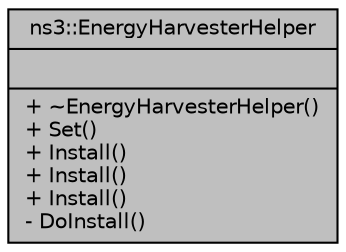 digraph "ns3::EnergyHarvesterHelper"
{
  edge [fontname="Helvetica",fontsize="10",labelfontname="Helvetica",labelfontsize="10"];
  node [fontname="Helvetica",fontsize="10",shape=record];
  Node1 [label="{ns3::EnergyHarvesterHelper\n||+ ~EnergyHarvesterHelper()\l+ Set()\l+ Install()\l+ Install()\l+ Install()\l- DoInstall()\l}",height=0.2,width=0.4,color="black", fillcolor="grey75", style="filled", fontcolor="black"];
}
